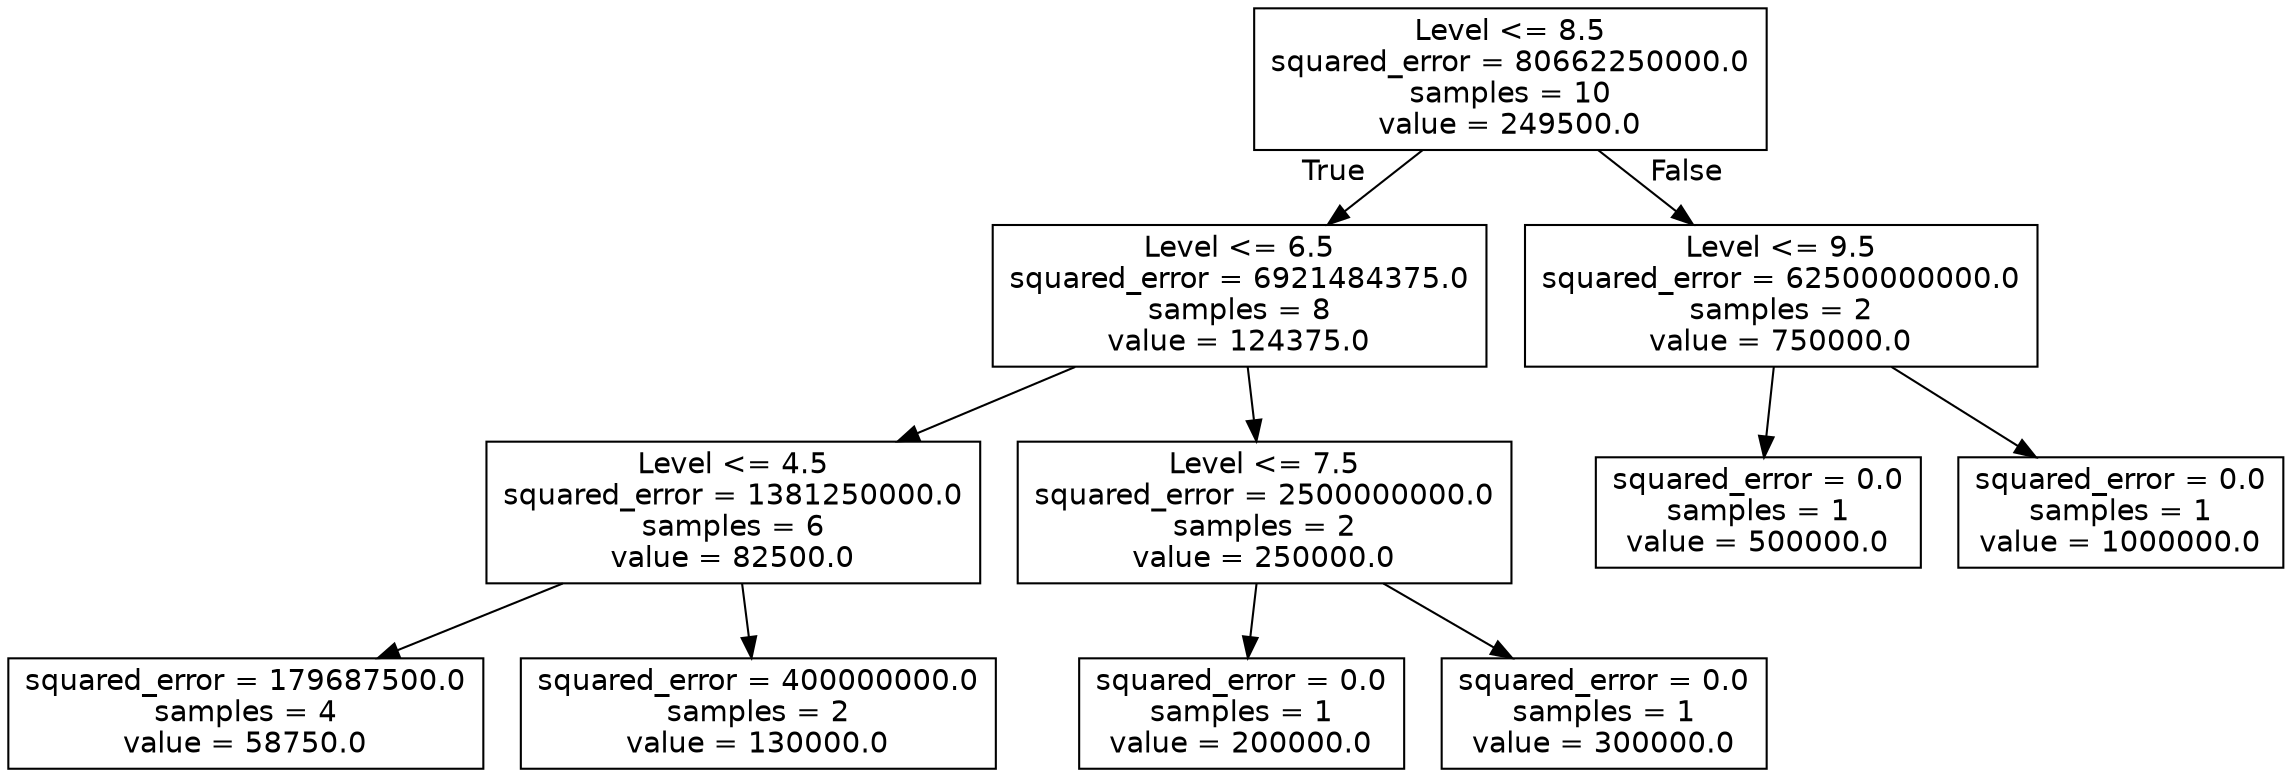 digraph Tree {
node [shape=box, fontname="helvetica"] ;
edge [fontname="helvetica"] ;
0 [label="Level <= 8.5\nsquared_error = 80662250000.0\nsamples = 10\nvalue = 249500.0"] ;
1 [label="Level <= 6.5\nsquared_error = 6921484375.0\nsamples = 8\nvalue = 124375.0"] ;
0 -> 1 [labeldistance=2.5, labelangle=45, headlabel="True"] ;
2 [label="Level <= 4.5\nsquared_error = 1381250000.0\nsamples = 6\nvalue = 82500.0"] ;
1 -> 2 ;
3 [label="squared_error = 179687500.0\nsamples = 4\nvalue = 58750.0"] ;
2 -> 3 ;
4 [label="squared_error = 400000000.0\nsamples = 2\nvalue = 130000.0"] ;
2 -> 4 ;
5 [label="Level <= 7.5\nsquared_error = 2500000000.0\nsamples = 2\nvalue = 250000.0"] ;
1 -> 5 ;
6 [label="squared_error = 0.0\nsamples = 1\nvalue = 200000.0"] ;
5 -> 6 ;
7 [label="squared_error = 0.0\nsamples = 1\nvalue = 300000.0"] ;
5 -> 7 ;
8 [label="Level <= 9.5\nsquared_error = 62500000000.0\nsamples = 2\nvalue = 750000.0"] ;
0 -> 8 [labeldistance=2.5, labelangle=-45, headlabel="False"] ;
9 [label="squared_error = 0.0\nsamples = 1\nvalue = 500000.0"] ;
8 -> 9 ;
10 [label="squared_error = 0.0\nsamples = 1\nvalue = 1000000.0"] ;
8 -> 10 ;
}